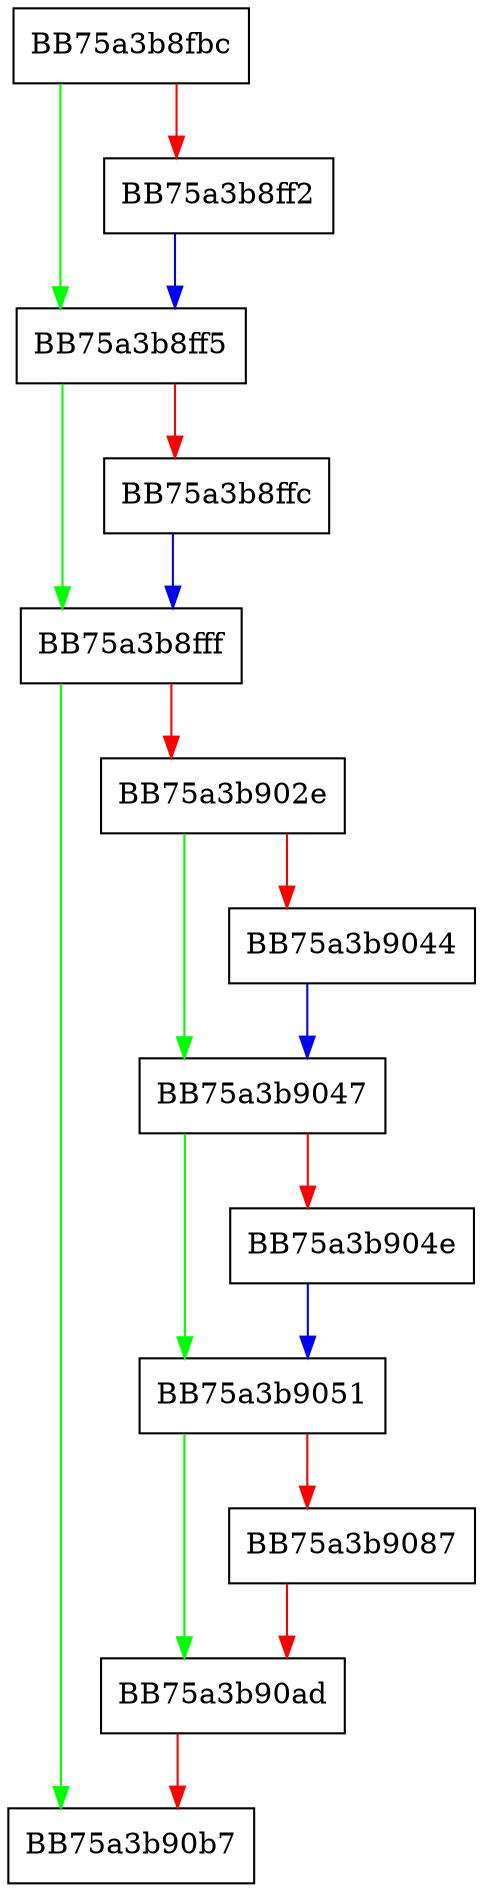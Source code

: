 digraph read_registry_key_string {
  node [shape="box"];
  graph [splines=ortho];
  BB75a3b8fbc -> BB75a3b8ff5 [color="green"];
  BB75a3b8fbc -> BB75a3b8ff2 [color="red"];
  BB75a3b8ff2 -> BB75a3b8ff5 [color="blue"];
  BB75a3b8ff5 -> BB75a3b8fff [color="green"];
  BB75a3b8ff5 -> BB75a3b8ffc [color="red"];
  BB75a3b8ffc -> BB75a3b8fff [color="blue"];
  BB75a3b8fff -> BB75a3b90b7 [color="green"];
  BB75a3b8fff -> BB75a3b902e [color="red"];
  BB75a3b902e -> BB75a3b9047 [color="green"];
  BB75a3b902e -> BB75a3b9044 [color="red"];
  BB75a3b9044 -> BB75a3b9047 [color="blue"];
  BB75a3b9047 -> BB75a3b9051 [color="green"];
  BB75a3b9047 -> BB75a3b904e [color="red"];
  BB75a3b904e -> BB75a3b9051 [color="blue"];
  BB75a3b9051 -> BB75a3b90ad [color="green"];
  BB75a3b9051 -> BB75a3b9087 [color="red"];
  BB75a3b9087 -> BB75a3b90ad [color="red"];
  BB75a3b90ad -> BB75a3b90b7 [color="red"];
}